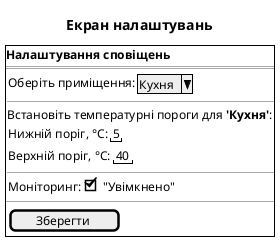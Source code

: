 @startsalt
title Екран налаштувань

{+
  <b>Налаштування сповіщень</b>
  ==
  {
    { Оберіть приміщення: | ^Кухня^}
    --
    Встановіть температурні пороги для <b>'Кухня'</b>:
    { Нижній поріг, °C: | "5" }
    { Верхній поріг, °C: | "40" }
    --
    { Моніторинг: | [X] "Увімкнено" }

  }
  --
  {
    {
      [ Зберегти <&save> ]
    }
  }
}
@endsalt
